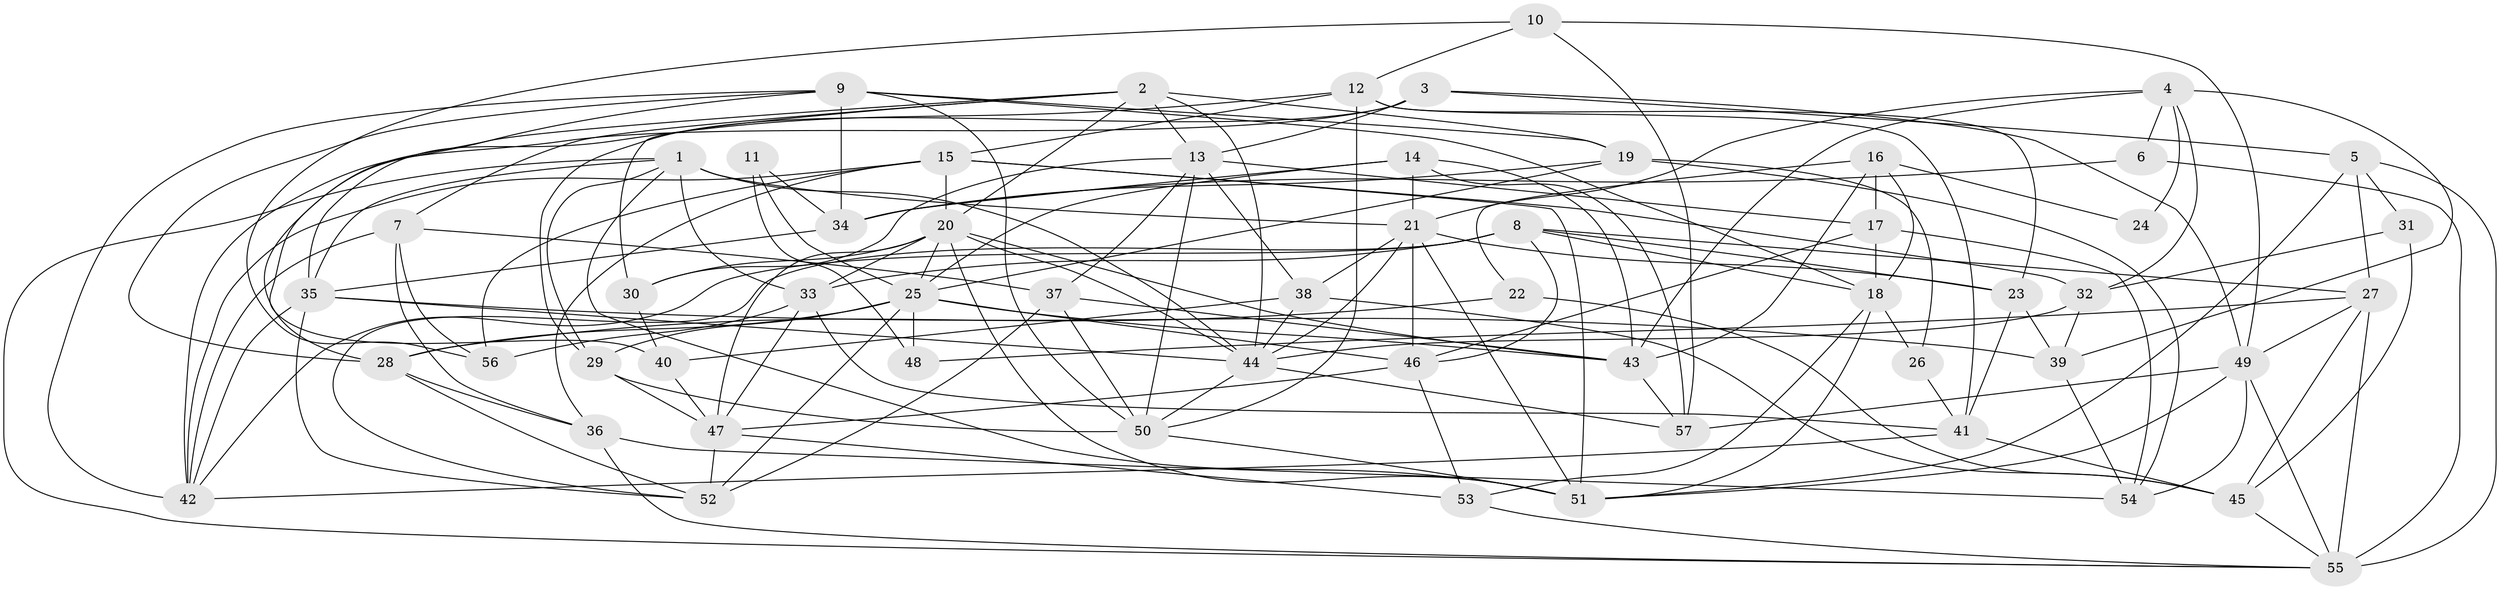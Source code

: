 // original degree distribution, {7: 0.03508771929824561, 4: 0.24561403508771928, 3: 0.3684210526315789, 5: 0.19298245614035087, 6: 0.09649122807017543, 2: 0.06140350877192982}
// Generated by graph-tools (version 1.1) at 2025/02/03/09/25 03:02:10]
// undirected, 57 vertices, 162 edges
graph export_dot {
graph [start="1"]
  node [color=gray90,style=filled];
  1;
  2;
  3;
  4;
  5;
  6;
  7;
  8;
  9;
  10;
  11;
  12;
  13;
  14;
  15;
  16;
  17;
  18;
  19;
  20;
  21;
  22;
  23;
  24;
  25;
  26;
  27;
  28;
  29;
  30;
  31;
  32;
  33;
  34;
  35;
  36;
  37;
  38;
  39;
  40;
  41;
  42;
  43;
  44;
  45;
  46;
  47;
  48;
  49;
  50;
  51;
  52;
  53;
  54;
  55;
  56;
  57;
  1 -- 21 [weight=1.0];
  1 -- 29 [weight=1.0];
  1 -- 33 [weight=1.0];
  1 -- 35 [weight=1.0];
  1 -- 44 [weight=1.0];
  1 -- 51 [weight=1.0];
  1 -- 55 [weight=1.0];
  2 -- 7 [weight=1.0];
  2 -- 13 [weight=1.0];
  2 -- 19 [weight=1.0];
  2 -- 20 [weight=1.0];
  2 -- 28 [weight=1.0];
  2 -- 30 [weight=1.0];
  2 -- 44 [weight=1.0];
  3 -- 5 [weight=1.0];
  3 -- 13 [weight=1.0];
  3 -- 29 [weight=1.0];
  3 -- 42 [weight=1.0];
  3 -- 49 [weight=1.0];
  4 -- 6 [weight=1.0];
  4 -- 21 [weight=1.0];
  4 -- 24 [weight=1.0];
  4 -- 32 [weight=1.0];
  4 -- 39 [weight=1.0];
  4 -- 43 [weight=1.0];
  5 -- 27 [weight=1.0];
  5 -- 31 [weight=1.0];
  5 -- 51 [weight=1.0];
  5 -- 55 [weight=1.0];
  6 -- 34 [weight=1.0];
  6 -- 55 [weight=1.0];
  7 -- 36 [weight=1.0];
  7 -- 37 [weight=1.0];
  7 -- 42 [weight=1.0];
  7 -- 56 [weight=1.0];
  8 -- 18 [weight=1.0];
  8 -- 23 [weight=1.0];
  8 -- 27 [weight=1.0];
  8 -- 33 [weight=1.0];
  8 -- 42 [weight=1.0];
  8 -- 46 [weight=1.0];
  8 -- 52 [weight=1.0];
  9 -- 18 [weight=1.0];
  9 -- 19 [weight=1.0];
  9 -- 28 [weight=1.0];
  9 -- 34 [weight=1.0];
  9 -- 40 [weight=1.0];
  9 -- 42 [weight=1.0];
  9 -- 50 [weight=1.0];
  10 -- 12 [weight=1.0];
  10 -- 49 [weight=1.0];
  10 -- 56 [weight=1.0];
  10 -- 57 [weight=1.0];
  11 -- 25 [weight=2.0];
  11 -- 34 [weight=1.0];
  11 -- 48 [weight=1.0];
  12 -- 15 [weight=1.0];
  12 -- 23 [weight=1.0];
  12 -- 35 [weight=1.0];
  12 -- 41 [weight=1.0];
  12 -- 50 [weight=1.0];
  13 -- 17 [weight=2.0];
  13 -- 30 [weight=1.0];
  13 -- 37 [weight=1.0];
  13 -- 38 [weight=1.0];
  13 -- 50 [weight=1.0];
  14 -- 21 [weight=2.0];
  14 -- 25 [weight=1.0];
  14 -- 34 [weight=1.0];
  14 -- 43 [weight=1.0];
  14 -- 57 [weight=1.0];
  15 -- 20 [weight=1.0];
  15 -- 32 [weight=1.0];
  15 -- 36 [weight=1.0];
  15 -- 42 [weight=1.0];
  15 -- 51 [weight=1.0];
  15 -- 56 [weight=1.0];
  16 -- 17 [weight=2.0];
  16 -- 18 [weight=1.0];
  16 -- 22 [weight=1.0];
  16 -- 24 [weight=1.0];
  16 -- 43 [weight=1.0];
  17 -- 18 [weight=1.0];
  17 -- 46 [weight=1.0];
  17 -- 54 [weight=1.0];
  18 -- 26 [weight=1.0];
  18 -- 51 [weight=1.0];
  18 -- 53 [weight=1.0];
  19 -- 25 [weight=1.0];
  19 -- 26 [weight=1.0];
  19 -- 34 [weight=1.0];
  19 -- 54 [weight=1.0];
  20 -- 25 [weight=1.0];
  20 -- 30 [weight=1.0];
  20 -- 33 [weight=1.0];
  20 -- 43 [weight=1.0];
  20 -- 44 [weight=1.0];
  20 -- 47 [weight=1.0];
  20 -- 51 [weight=1.0];
  21 -- 23 [weight=1.0];
  21 -- 38 [weight=1.0];
  21 -- 44 [weight=1.0];
  21 -- 46 [weight=1.0];
  21 -- 51 [weight=2.0];
  22 -- 28 [weight=1.0];
  22 -- 45 [weight=1.0];
  23 -- 39 [weight=1.0];
  23 -- 41 [weight=1.0];
  25 -- 28 [weight=1.0];
  25 -- 29 [weight=1.0];
  25 -- 43 [weight=1.0];
  25 -- 46 [weight=1.0];
  25 -- 48 [weight=1.0];
  25 -- 52 [weight=1.0];
  26 -- 41 [weight=1.0];
  27 -- 45 [weight=1.0];
  27 -- 48 [weight=1.0];
  27 -- 49 [weight=1.0];
  27 -- 55 [weight=1.0];
  28 -- 36 [weight=1.0];
  28 -- 52 [weight=1.0];
  29 -- 47 [weight=1.0];
  29 -- 50 [weight=1.0];
  30 -- 40 [weight=1.0];
  31 -- 32 [weight=1.0];
  31 -- 45 [weight=1.0];
  32 -- 39 [weight=1.0];
  32 -- 44 [weight=1.0];
  33 -- 41 [weight=1.0];
  33 -- 47 [weight=1.0];
  33 -- 56 [weight=1.0];
  34 -- 35 [weight=1.0];
  35 -- 39 [weight=1.0];
  35 -- 42 [weight=1.0];
  35 -- 44 [weight=1.0];
  35 -- 52 [weight=1.0];
  36 -- 54 [weight=2.0];
  36 -- 55 [weight=1.0];
  37 -- 43 [weight=1.0];
  37 -- 50 [weight=1.0];
  37 -- 52 [weight=1.0];
  38 -- 40 [weight=1.0];
  38 -- 44 [weight=1.0];
  38 -- 45 [weight=1.0];
  39 -- 54 [weight=1.0];
  40 -- 47 [weight=1.0];
  41 -- 42 [weight=1.0];
  41 -- 45 [weight=1.0];
  43 -- 57 [weight=1.0];
  44 -- 50 [weight=1.0];
  44 -- 57 [weight=1.0];
  45 -- 55 [weight=1.0];
  46 -- 47 [weight=1.0];
  46 -- 53 [weight=1.0];
  47 -- 52 [weight=1.0];
  47 -- 53 [weight=1.0];
  49 -- 51 [weight=3.0];
  49 -- 54 [weight=1.0];
  49 -- 55 [weight=1.0];
  49 -- 57 [weight=1.0];
  50 -- 51 [weight=1.0];
  53 -- 55 [weight=1.0];
}
